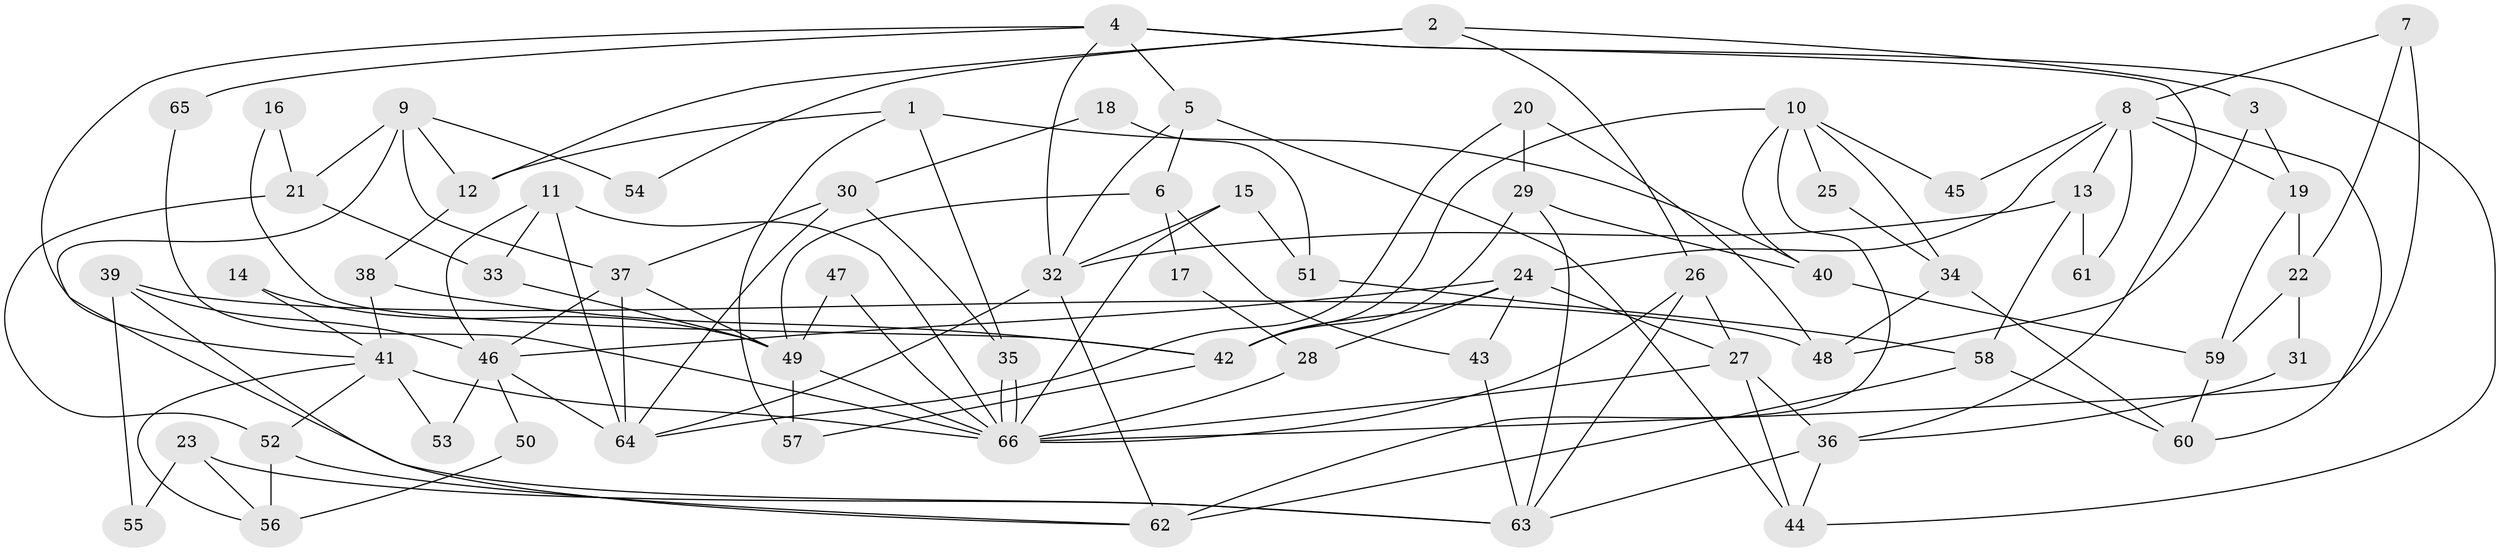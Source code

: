 // coarse degree distribution, {6: 0.20512820512820512, 5: 0.1282051282051282, 7: 0.10256410256410256, 4: 0.20512820512820512, 3: 0.1794871794871795, 8: 0.05128205128205128, 2: 0.07692307692307693, 11: 0.02564102564102564, 9: 0.02564102564102564}
// Generated by graph-tools (version 1.1) at 2025/42/03/06/25 10:42:01]
// undirected, 66 vertices, 132 edges
graph export_dot {
graph [start="1"]
  node [color=gray90,style=filled];
  1;
  2;
  3;
  4;
  5;
  6;
  7;
  8;
  9;
  10;
  11;
  12;
  13;
  14;
  15;
  16;
  17;
  18;
  19;
  20;
  21;
  22;
  23;
  24;
  25;
  26;
  27;
  28;
  29;
  30;
  31;
  32;
  33;
  34;
  35;
  36;
  37;
  38;
  39;
  40;
  41;
  42;
  43;
  44;
  45;
  46;
  47;
  48;
  49;
  50;
  51;
  52;
  53;
  54;
  55;
  56;
  57;
  58;
  59;
  60;
  61;
  62;
  63;
  64;
  65;
  66;
  1 -- 57;
  1 -- 35;
  1 -- 12;
  1 -- 40;
  2 -- 12;
  2 -- 26;
  2 -- 3;
  2 -- 54;
  3 -- 19;
  3 -- 48;
  4 -- 5;
  4 -- 41;
  4 -- 32;
  4 -- 36;
  4 -- 44;
  4 -- 65;
  5 -- 32;
  5 -- 44;
  5 -- 6;
  6 -- 43;
  6 -- 17;
  6 -- 49;
  7 -- 8;
  7 -- 66;
  7 -- 22;
  8 -- 60;
  8 -- 24;
  8 -- 13;
  8 -- 19;
  8 -- 45;
  8 -- 61;
  9 -- 37;
  9 -- 63;
  9 -- 12;
  9 -- 21;
  9 -- 54;
  10 -- 42;
  10 -- 40;
  10 -- 25;
  10 -- 34;
  10 -- 45;
  10 -- 62;
  11 -- 64;
  11 -- 66;
  11 -- 33;
  11 -- 46;
  12 -- 38;
  13 -- 32;
  13 -- 58;
  13 -- 61;
  14 -- 41;
  14 -- 49;
  15 -- 66;
  15 -- 32;
  15 -- 51;
  16 -- 21;
  16 -- 42;
  17 -- 28;
  18 -- 51;
  18 -- 30;
  19 -- 22;
  19 -- 59;
  20 -- 48;
  20 -- 29;
  20 -- 64;
  21 -- 33;
  21 -- 52;
  22 -- 59;
  22 -- 31;
  23 -- 63;
  23 -- 56;
  23 -- 55;
  24 -- 46;
  24 -- 27;
  24 -- 28;
  24 -- 42;
  24 -- 43;
  25 -- 34;
  26 -- 27;
  26 -- 66;
  26 -- 63;
  27 -- 36;
  27 -- 44;
  27 -- 66;
  28 -- 66;
  29 -- 40;
  29 -- 42;
  29 -- 63;
  30 -- 37;
  30 -- 64;
  30 -- 35;
  31 -- 36;
  32 -- 64;
  32 -- 62;
  33 -- 49;
  34 -- 48;
  34 -- 60;
  35 -- 66;
  35 -- 66;
  36 -- 63;
  36 -- 44;
  37 -- 64;
  37 -- 49;
  37 -- 46;
  38 -- 41;
  38 -- 42;
  39 -- 62;
  39 -- 46;
  39 -- 48;
  39 -- 55;
  40 -- 59;
  41 -- 66;
  41 -- 52;
  41 -- 53;
  41 -- 56;
  42 -- 57;
  43 -- 63;
  46 -- 50;
  46 -- 53;
  46 -- 64;
  47 -- 66;
  47 -- 49;
  49 -- 66;
  49 -- 57;
  50 -- 56;
  51 -- 58;
  52 -- 62;
  52 -- 56;
  58 -- 62;
  58 -- 60;
  59 -- 60;
  65 -- 66;
}
